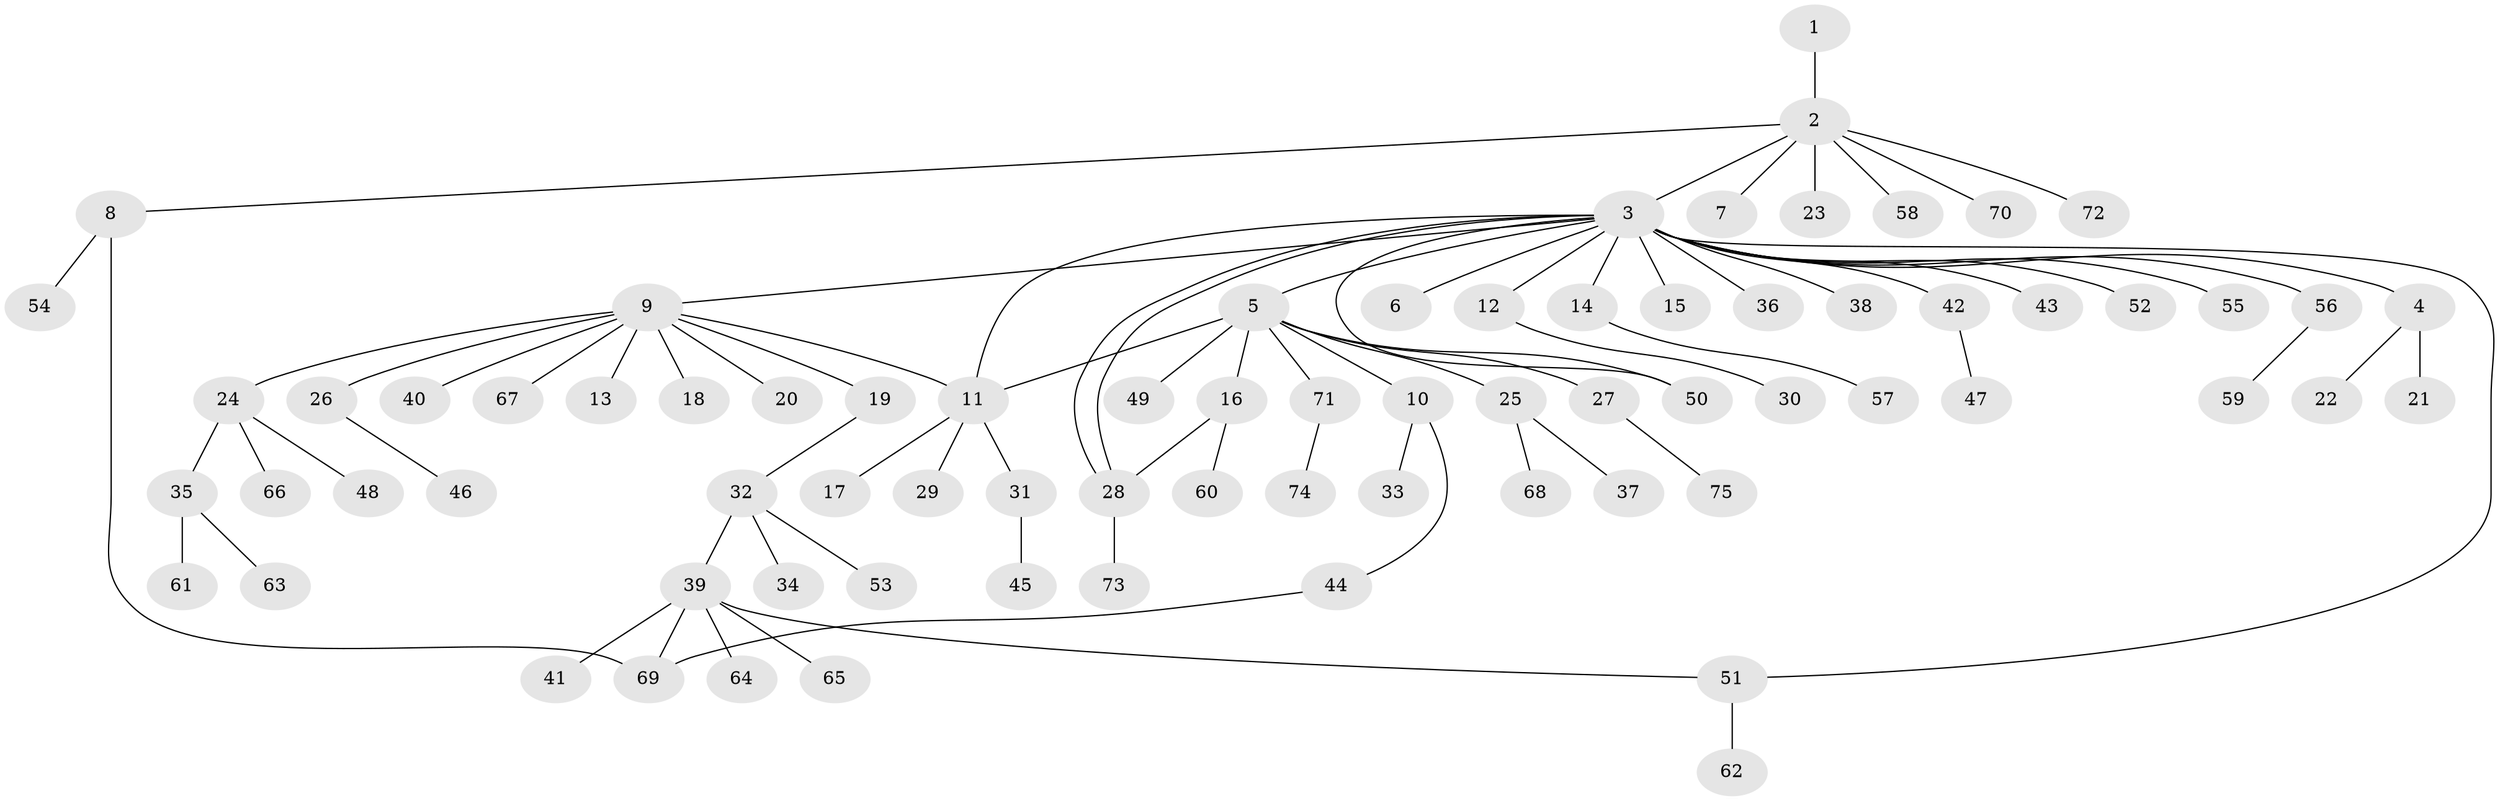 // coarse degree distribution, {1: 0.5217391304347826, 3: 0.13043478260869565, 11: 0.043478260869565216, 7: 0.043478260869565216, 2: 0.17391304347826086, 5: 0.043478260869565216, 4: 0.043478260869565216}
// Generated by graph-tools (version 1.1) at 2025/50/03/04/25 22:50:36]
// undirected, 75 vertices, 82 edges
graph export_dot {
  node [color=gray90,style=filled];
  1;
  2;
  3;
  4;
  5;
  6;
  7;
  8;
  9;
  10;
  11;
  12;
  13;
  14;
  15;
  16;
  17;
  18;
  19;
  20;
  21;
  22;
  23;
  24;
  25;
  26;
  27;
  28;
  29;
  30;
  31;
  32;
  33;
  34;
  35;
  36;
  37;
  38;
  39;
  40;
  41;
  42;
  43;
  44;
  45;
  46;
  47;
  48;
  49;
  50;
  51;
  52;
  53;
  54;
  55;
  56;
  57;
  58;
  59;
  60;
  61;
  62;
  63;
  64;
  65;
  66;
  67;
  68;
  69;
  70;
  71;
  72;
  73;
  74;
  75;
  1 -- 2;
  2 -- 3;
  2 -- 7;
  2 -- 8;
  2 -- 23;
  2 -- 58;
  2 -- 70;
  2 -- 72;
  3 -- 4;
  3 -- 5;
  3 -- 6;
  3 -- 9;
  3 -- 11;
  3 -- 12;
  3 -- 14;
  3 -- 15;
  3 -- 28;
  3 -- 28;
  3 -- 36;
  3 -- 38;
  3 -- 42;
  3 -- 43;
  3 -- 50;
  3 -- 51;
  3 -- 52;
  3 -- 55;
  3 -- 56;
  4 -- 21;
  4 -- 22;
  5 -- 10;
  5 -- 11;
  5 -- 16;
  5 -- 25;
  5 -- 27;
  5 -- 49;
  5 -- 50;
  5 -- 71;
  8 -- 54;
  8 -- 69;
  9 -- 11;
  9 -- 13;
  9 -- 18;
  9 -- 19;
  9 -- 20;
  9 -- 24;
  9 -- 26;
  9 -- 40;
  9 -- 67;
  10 -- 33;
  10 -- 44;
  11 -- 17;
  11 -- 29;
  11 -- 31;
  12 -- 30;
  14 -- 57;
  16 -- 28;
  16 -- 60;
  19 -- 32;
  24 -- 35;
  24 -- 48;
  24 -- 66;
  25 -- 37;
  25 -- 68;
  26 -- 46;
  27 -- 75;
  28 -- 73;
  31 -- 45;
  32 -- 34;
  32 -- 39;
  32 -- 53;
  35 -- 61;
  35 -- 63;
  39 -- 41;
  39 -- 51;
  39 -- 64;
  39 -- 65;
  39 -- 69;
  42 -- 47;
  44 -- 69;
  51 -- 62;
  56 -- 59;
  71 -- 74;
}
